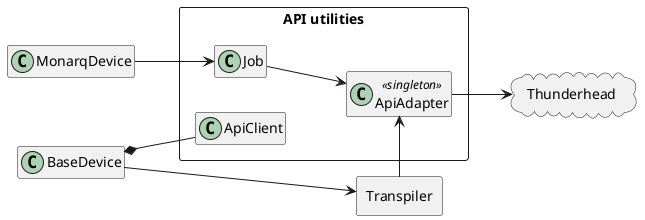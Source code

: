 @startuml
'https://plantuml.com/class-diagram

hide empty members
skinparam backgroundColor transparent
left to right direction

class BaseDevice

class MonarqDevice


package "API utilities" <<rectangle>>{
    class ApiClient{
    }

    class Job{
    }

    class ApiAdapter <<singleton>>{
    }
}

package Thunderhead <<cloud>>{
}
package Transpiler <<rectangle>>{
}

BaseDevice *-- ApiClient

BaseDevice --> Transpiler
Transpiler -left-> ApiAdapter

MonarqDevice --> Job

Job --> ApiAdapter
ApiAdapter --> Thunderhead

@enduml